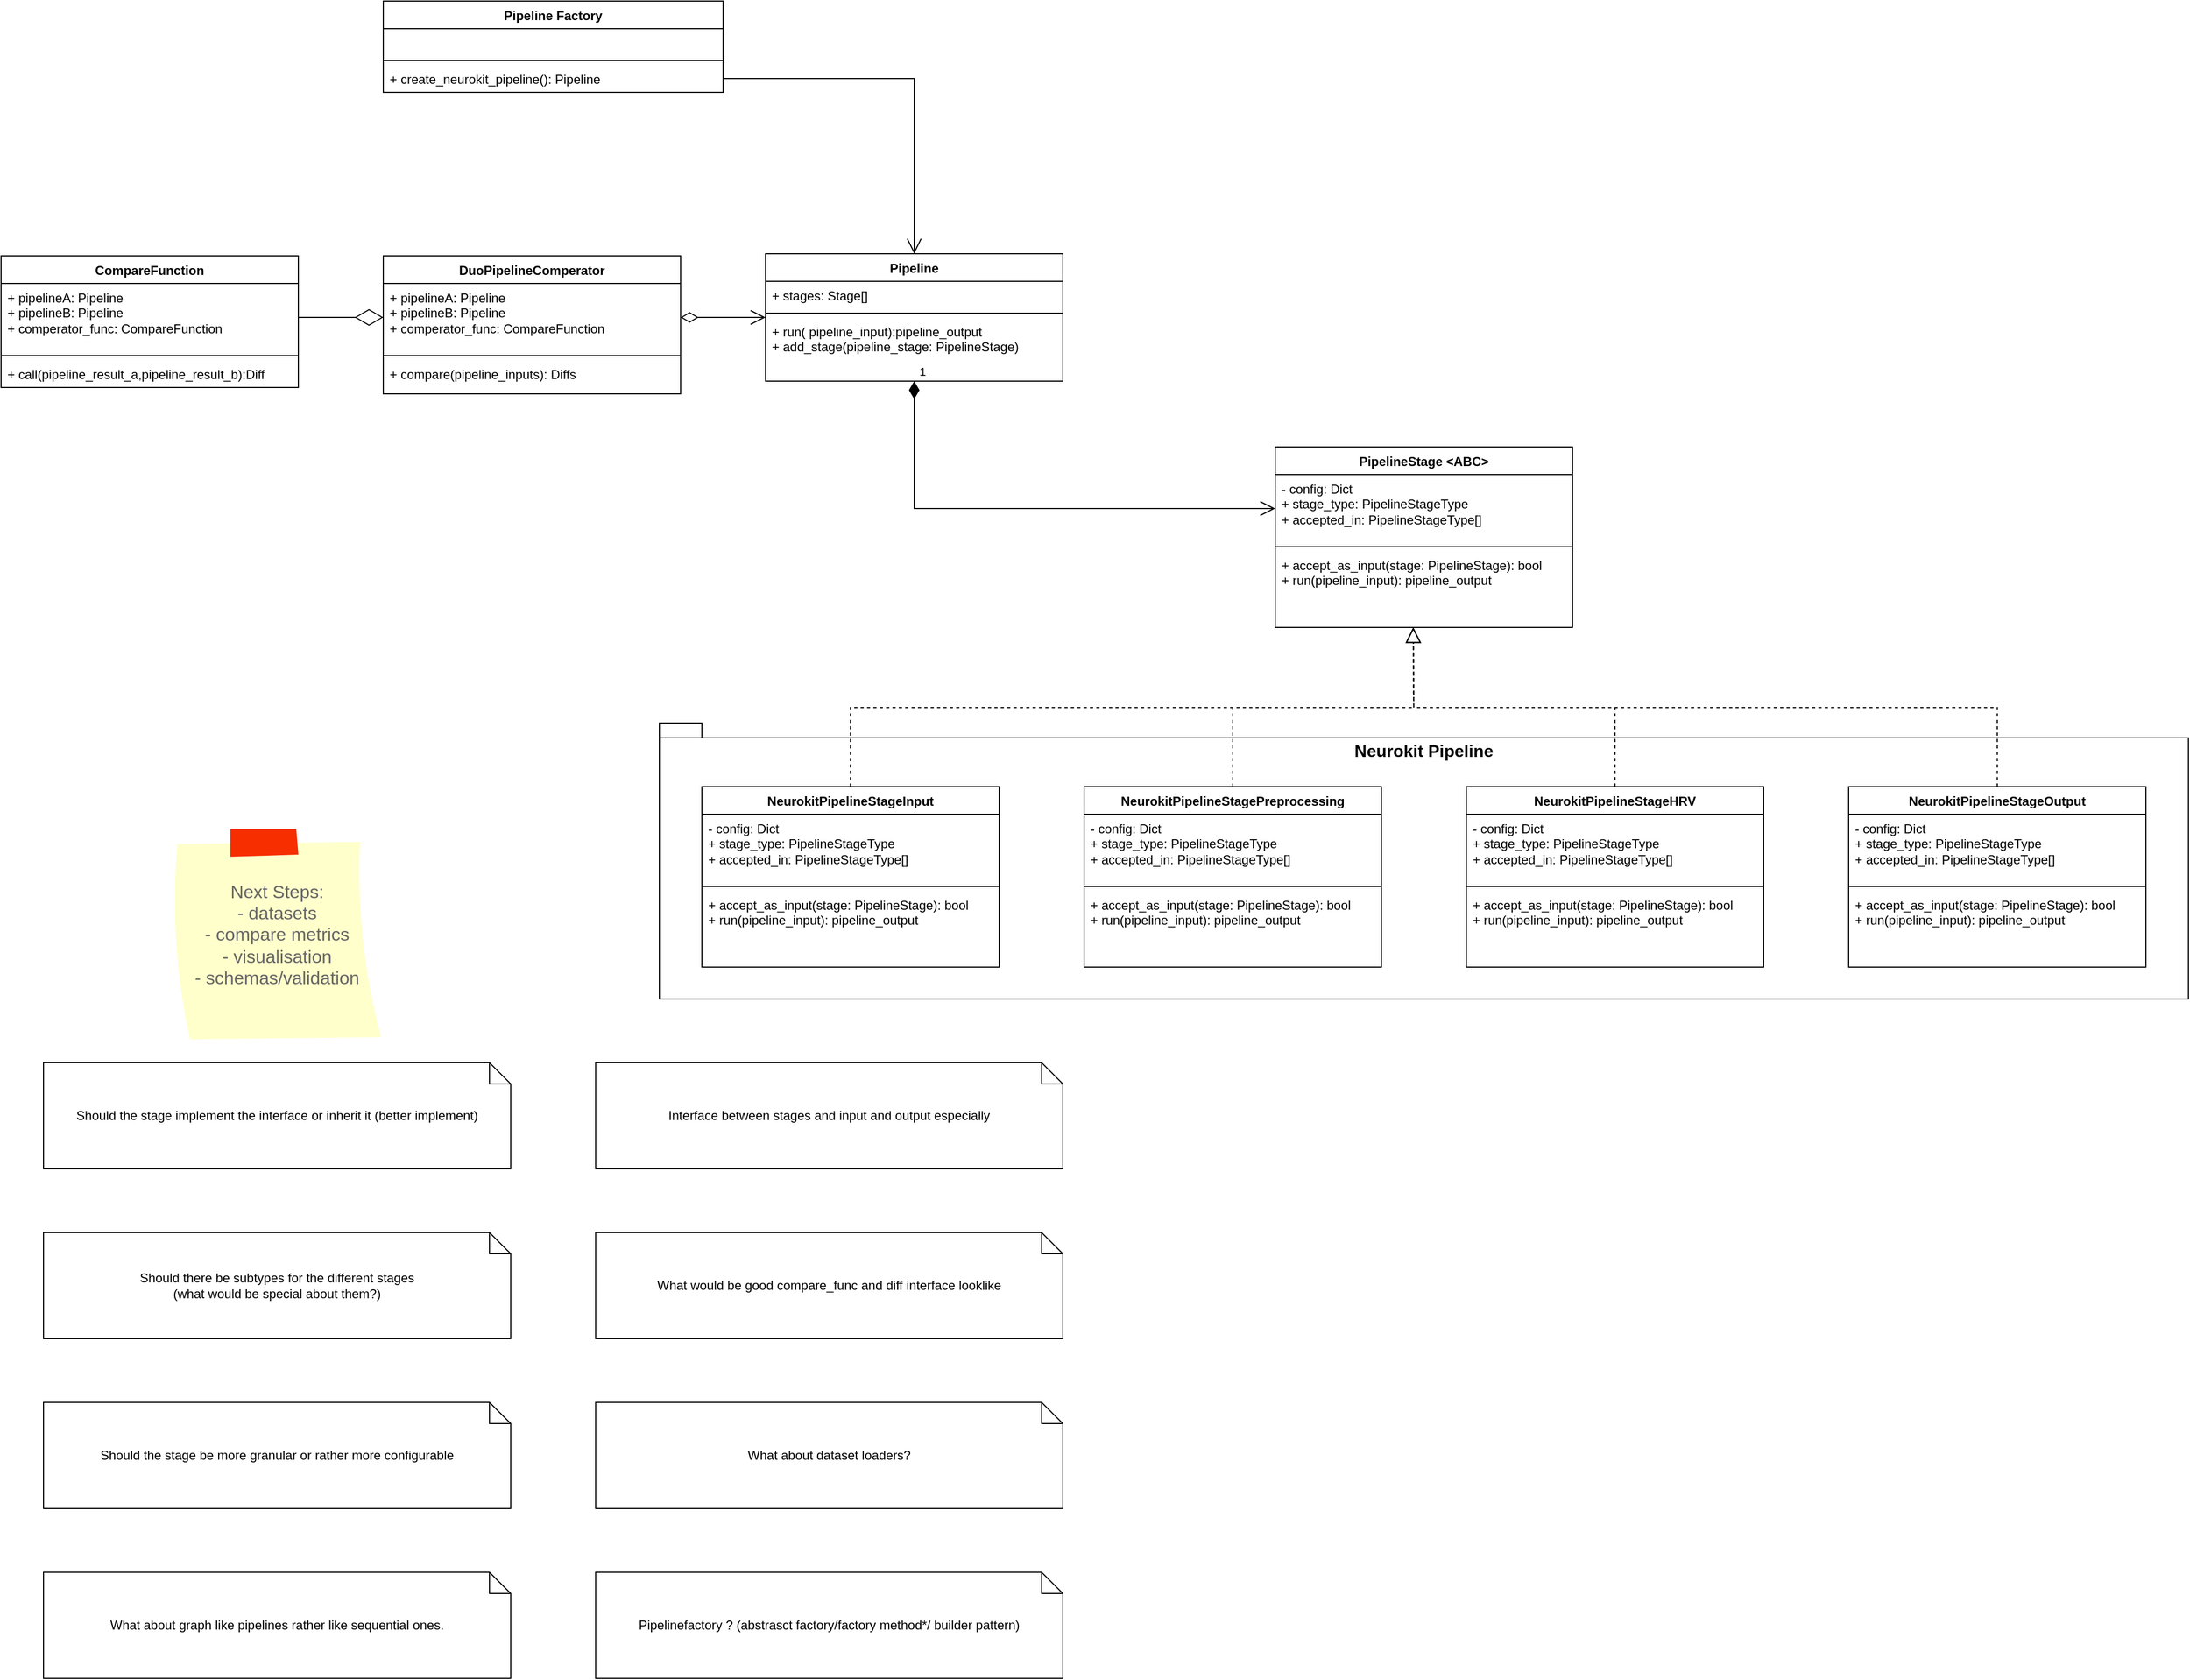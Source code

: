 <mxfile version="24.1.0" type="device">
  <diagram name="Seite-1" id="NvMbtAQP3LLSX39gMKkj">
    <mxGraphModel dx="2360" dy="4145" grid="1" gridSize="10" guides="1" tooltips="1" connect="1" arrows="1" fold="1" page="1" pageScale="1" pageWidth="1169" pageHeight="827" math="0" shadow="0">
      <root>
        <mxCell id="0" />
        <mxCell id="1" parent="0" />
        <mxCell id="HmK-YxYoy3cJAXOdfyjB-34" value="Neurokit Pipeline" style="shape=folder;fontStyle=1;spacingTop=10;tabWidth=40;tabHeight=14;tabPosition=left;html=1;whiteSpace=wrap;verticalAlign=top;fontSize=16;" vertex="1" parent="1">
          <mxGeometry x="660" y="720" width="1440" height="260" as="geometry" />
        </mxCell>
        <mxCell id="-8_PtPF5B7xSekpqXf4s-1" value="PipelineStage &amp;lt;ABC&amp;gt;" style="swimlane;fontStyle=1;align=center;verticalAlign=top;childLayout=stackLayout;horizontal=1;startSize=26;horizontalStack=0;resizeParent=1;resizeParentMax=0;resizeLast=0;collapsible=1;marginBottom=0;whiteSpace=wrap;html=1;" parent="1" vertex="1">
          <mxGeometry x="1240" y="460" width="280" height="170" as="geometry" />
        </mxCell>
        <mxCell id="-8_PtPF5B7xSekpqXf4s-2" value="- config: Dict&lt;div&gt;+ stage_type: PipelineStageType&lt;/div&gt;&lt;div&gt;+ accepted_in: PipelineStageType[]&lt;/div&gt;" style="text;strokeColor=none;fillColor=none;align=left;verticalAlign=top;spacingLeft=4;spacingRight=4;overflow=hidden;rotatable=0;points=[[0,0.5],[1,0.5]];portConstraint=eastwest;whiteSpace=wrap;html=1;" parent="-8_PtPF5B7xSekpqXf4s-1" vertex="1">
          <mxGeometry y="26" width="280" height="64" as="geometry" />
        </mxCell>
        <mxCell id="-8_PtPF5B7xSekpqXf4s-3" value="" style="line;strokeWidth=1;fillColor=none;align=left;verticalAlign=middle;spacingTop=-1;spacingLeft=3;spacingRight=3;rotatable=0;labelPosition=right;points=[];portConstraint=eastwest;strokeColor=inherit;" parent="-8_PtPF5B7xSekpqXf4s-1" vertex="1">
          <mxGeometry y="90" width="280" height="8" as="geometry" />
        </mxCell>
        <mxCell id="-8_PtPF5B7xSekpqXf4s-4" value="+ accept_as_input(stage: PipelineStage): bool&lt;div&gt;+ run(pipeline_input): pipeline_output&lt;/div&gt;" style="text;strokeColor=none;fillColor=none;align=left;verticalAlign=top;spacingLeft=4;spacingRight=4;overflow=hidden;rotatable=0;points=[[0,0.5],[1,0.5]];portConstraint=eastwest;whiteSpace=wrap;html=1;" parent="-8_PtPF5B7xSekpqXf4s-1" vertex="1">
          <mxGeometry y="98" width="280" height="72" as="geometry" />
        </mxCell>
        <mxCell id="-8_PtPF5B7xSekpqXf4s-5" value="Pipeline Factory" style="swimlane;fontStyle=1;align=center;verticalAlign=top;childLayout=stackLayout;horizontal=1;startSize=26;horizontalStack=0;resizeParent=1;resizeParentMax=0;resizeLast=0;collapsible=1;marginBottom=0;whiteSpace=wrap;html=1;" parent="1" vertex="1">
          <mxGeometry x="400" y="40" width="320" height="86" as="geometry" />
        </mxCell>
        <mxCell id="-8_PtPF5B7xSekpqXf4s-6" value="&amp;nbsp;" style="text;strokeColor=none;fillColor=none;align=left;verticalAlign=top;spacingLeft=4;spacingRight=4;overflow=hidden;rotatable=0;points=[[0,0.5],[1,0.5]];portConstraint=eastwest;whiteSpace=wrap;html=1;" parent="-8_PtPF5B7xSekpqXf4s-5" vertex="1">
          <mxGeometry y="26" width="320" height="26" as="geometry" />
        </mxCell>
        <mxCell id="-8_PtPF5B7xSekpqXf4s-7" value="" style="line;strokeWidth=1;fillColor=none;align=left;verticalAlign=middle;spacingTop=-1;spacingLeft=3;spacingRight=3;rotatable=0;labelPosition=right;points=[];portConstraint=eastwest;strokeColor=inherit;" parent="-8_PtPF5B7xSekpqXf4s-5" vertex="1">
          <mxGeometry y="52" width="320" height="8" as="geometry" />
        </mxCell>
        <mxCell id="-8_PtPF5B7xSekpqXf4s-8" value="+ create_neurokit_pipeline(): Pipeline" style="text;strokeColor=none;fillColor=none;align=left;verticalAlign=top;spacingLeft=4;spacingRight=4;overflow=hidden;rotatable=0;points=[[0,0.5],[1,0.5]];portConstraint=eastwest;whiteSpace=wrap;html=1;" parent="-8_PtPF5B7xSekpqXf4s-5" vertex="1">
          <mxGeometry y="60" width="320" height="26" as="geometry" />
        </mxCell>
        <mxCell id="-8_PtPF5B7xSekpqXf4s-9" value="Pipeline" style="swimlane;fontStyle=1;align=center;verticalAlign=top;childLayout=stackLayout;horizontal=1;startSize=26;horizontalStack=0;resizeParent=1;resizeParentMax=0;resizeLast=0;collapsible=1;marginBottom=0;whiteSpace=wrap;html=1;" parent="1" vertex="1">
          <mxGeometry x="760" y="278" width="280" height="120" as="geometry" />
        </mxCell>
        <mxCell id="-8_PtPF5B7xSekpqXf4s-10" value="+ stages: Stage[]" style="text;strokeColor=none;fillColor=none;align=left;verticalAlign=top;spacingLeft=4;spacingRight=4;overflow=hidden;rotatable=0;points=[[0,0.5],[1,0.5]];portConstraint=eastwest;whiteSpace=wrap;html=1;" parent="-8_PtPF5B7xSekpqXf4s-9" vertex="1">
          <mxGeometry y="26" width="280" height="26" as="geometry" />
        </mxCell>
        <mxCell id="-8_PtPF5B7xSekpqXf4s-11" value="" style="line;strokeWidth=1;fillColor=none;align=left;verticalAlign=middle;spacingTop=-1;spacingLeft=3;spacingRight=3;rotatable=0;labelPosition=right;points=[];portConstraint=eastwest;strokeColor=inherit;" parent="-8_PtPF5B7xSekpqXf4s-9" vertex="1">
          <mxGeometry y="52" width="280" height="8" as="geometry" />
        </mxCell>
        <mxCell id="-8_PtPF5B7xSekpqXf4s-12" value="+ run( pipeline_input):pipeline_output&lt;div&gt;+ add_stage(pipeline_stage: PipelineStage)&lt;/div&gt;" style="text;strokeColor=none;fillColor=none;align=left;verticalAlign=top;spacingLeft=4;spacingRight=4;overflow=hidden;rotatable=0;points=[[0,0.5],[1,0.5]];portConstraint=eastwest;whiteSpace=wrap;html=1;" parent="-8_PtPF5B7xSekpqXf4s-9" vertex="1">
          <mxGeometry y="60" width="280" height="60" as="geometry" />
        </mxCell>
        <mxCell id="HmK-YxYoy3cJAXOdfyjB-1" value="DuoPipelineComperator" style="swimlane;fontStyle=1;align=center;verticalAlign=top;childLayout=stackLayout;horizontal=1;startSize=26;horizontalStack=0;resizeParent=1;resizeParentMax=0;resizeLast=0;collapsible=1;marginBottom=0;whiteSpace=wrap;html=1;" vertex="1" parent="1">
          <mxGeometry x="400" y="280" width="280" height="130" as="geometry" />
        </mxCell>
        <mxCell id="HmK-YxYoy3cJAXOdfyjB-2" value="+ pipelineA: Pipeline&lt;div&gt;+ pipelineB&lt;span style=&quot;background-color: initial;&quot;&gt;: Pipeline&lt;/span&gt;&lt;/div&gt;&lt;div&gt;&lt;span style=&quot;background-color: initial;&quot;&gt;+ comperator_func: CompareFunction&lt;/span&gt;&lt;/div&gt;" style="text;strokeColor=none;fillColor=none;align=left;verticalAlign=top;spacingLeft=4;spacingRight=4;overflow=hidden;rotatable=0;points=[[0,0.5],[1,0.5]];portConstraint=eastwest;whiteSpace=wrap;html=1;" vertex="1" parent="HmK-YxYoy3cJAXOdfyjB-1">
          <mxGeometry y="26" width="280" height="64" as="geometry" />
        </mxCell>
        <mxCell id="HmK-YxYoy3cJAXOdfyjB-3" value="" style="line;strokeWidth=1;fillColor=none;align=left;verticalAlign=middle;spacingTop=-1;spacingLeft=3;spacingRight=3;rotatable=0;labelPosition=right;points=[];portConstraint=eastwest;strokeColor=inherit;" vertex="1" parent="HmK-YxYoy3cJAXOdfyjB-1">
          <mxGeometry y="90" width="280" height="8" as="geometry" />
        </mxCell>
        <mxCell id="HmK-YxYoy3cJAXOdfyjB-4" value="+ compare(pipeline_inputs): Diffs" style="text;strokeColor=none;fillColor=none;align=left;verticalAlign=top;spacingLeft=4;spacingRight=4;overflow=hidden;rotatable=0;points=[[0,0.5],[1,0.5]];portConstraint=eastwest;whiteSpace=wrap;html=1;" vertex="1" parent="HmK-YxYoy3cJAXOdfyjB-1">
          <mxGeometry y="98" width="280" height="32" as="geometry" />
        </mxCell>
        <mxCell id="HmK-YxYoy3cJAXOdfyjB-5" value="CompareFunction" style="swimlane;fontStyle=1;align=center;verticalAlign=top;childLayout=stackLayout;horizontal=1;startSize=26;horizontalStack=0;resizeParent=1;resizeParentMax=0;resizeLast=0;collapsible=1;marginBottom=0;whiteSpace=wrap;html=1;" vertex="1" parent="1">
          <mxGeometry x="40" y="280" width="280" height="124" as="geometry" />
        </mxCell>
        <mxCell id="HmK-YxYoy3cJAXOdfyjB-6" value="+ pipelineA: Pipeline&lt;div&gt;+ pipelineB&lt;span style=&quot;background-color: initial;&quot;&gt;: Pipeline&lt;/span&gt;&lt;/div&gt;&lt;div&gt;&lt;span style=&quot;background-color: initial;&quot;&gt;+ comperator_func: CompareFunction&lt;/span&gt;&lt;/div&gt;" style="text;strokeColor=none;fillColor=none;align=left;verticalAlign=top;spacingLeft=4;spacingRight=4;overflow=hidden;rotatable=0;points=[[0,0.5],[1,0.5]];portConstraint=eastwest;whiteSpace=wrap;html=1;" vertex="1" parent="HmK-YxYoy3cJAXOdfyjB-5">
          <mxGeometry y="26" width="280" height="64" as="geometry" />
        </mxCell>
        <mxCell id="HmK-YxYoy3cJAXOdfyjB-7" value="" style="line;strokeWidth=1;fillColor=none;align=left;verticalAlign=middle;spacingTop=-1;spacingLeft=3;spacingRight=3;rotatable=0;labelPosition=right;points=[];portConstraint=eastwest;strokeColor=inherit;" vertex="1" parent="HmK-YxYoy3cJAXOdfyjB-5">
          <mxGeometry y="90" width="280" height="8" as="geometry" />
        </mxCell>
        <mxCell id="HmK-YxYoy3cJAXOdfyjB-8" value="+ call(pipeline_result_a,pipeline_result_b):Diff" style="text;strokeColor=none;fillColor=none;align=left;verticalAlign=top;spacingLeft=4;spacingRight=4;overflow=hidden;rotatable=0;points=[[0,0.5],[1,0.5]];portConstraint=eastwest;whiteSpace=wrap;html=1;" vertex="1" parent="HmK-YxYoy3cJAXOdfyjB-5">
          <mxGeometry y="98" width="280" height="26" as="geometry" />
        </mxCell>
        <mxCell id="HmK-YxYoy3cJAXOdfyjB-10" value="1" style="endArrow=open;html=1;endSize=12;startArrow=diamondThin;startSize=14;startFill=1;edgeStyle=orthogonalEdgeStyle;align=left;verticalAlign=bottom;rounded=0;entryX=0;entryY=0.5;entryDx=0;entryDy=0;exitX=0.5;exitY=1.001;exitDx=0;exitDy=0;exitPerimeter=0;" edge="1" parent="1" source="-8_PtPF5B7xSekpqXf4s-12" target="-8_PtPF5B7xSekpqXf4s-2">
          <mxGeometry x="-1" y="3" relative="1" as="geometry">
            <mxPoint x="860" y="380" as="sourcePoint" />
            <mxPoint x="971.24" y="497.34" as="targetPoint" />
          </mxGeometry>
        </mxCell>
        <mxCell id="HmK-YxYoy3cJAXOdfyjB-14" value="" style="endArrow=open;endFill=1;endSize=12;html=1;rounded=0;exitX=1;exitY=0.5;exitDx=0;exitDy=0;entryX=0.5;entryY=0;entryDx=0;entryDy=0;edgeStyle=orthogonalEdgeStyle;" edge="1" parent="1" source="-8_PtPF5B7xSekpqXf4s-8" target="-8_PtPF5B7xSekpqXf4s-9">
          <mxGeometry width="160" relative="1" as="geometry">
            <mxPoint x="570" y="230" as="sourcePoint" />
            <mxPoint x="730" y="230" as="targetPoint" />
          </mxGeometry>
        </mxCell>
        <mxCell id="HmK-YxYoy3cJAXOdfyjB-16" value="" style="endArrow=open;html=1;endSize=12;startArrow=diamondThin;startSize=14;startFill=0;edgeStyle=orthogonalEdgeStyle;align=left;verticalAlign=bottom;rounded=0;entryX=0;entryY=0.5;entryDx=0;entryDy=0;exitX=1;exitY=0.5;exitDx=0;exitDy=0;" edge="1" parent="1" source="HmK-YxYoy3cJAXOdfyjB-2" target="-8_PtPF5B7xSekpqXf4s-9">
          <mxGeometry x="-1" y="3" relative="1" as="geometry">
            <mxPoint x="550" y="190" as="sourcePoint" />
            <mxPoint x="710" y="190" as="targetPoint" />
          </mxGeometry>
        </mxCell>
        <mxCell id="HmK-YxYoy3cJAXOdfyjB-17" value="" style="endArrow=diamondThin;endFill=0;endSize=24;html=1;rounded=0;entryX=0;entryY=0.5;entryDx=0;entryDy=0;exitX=1;exitY=0.5;exitDx=0;exitDy=0;edgeStyle=orthogonalEdgeStyle;" edge="1" parent="1" source="HmK-YxYoy3cJAXOdfyjB-6" target="HmK-YxYoy3cJAXOdfyjB-2">
          <mxGeometry width="160" relative="1" as="geometry">
            <mxPoint x="330" y="210" as="sourcePoint" />
            <mxPoint x="490" y="210" as="targetPoint" />
          </mxGeometry>
        </mxCell>
        <mxCell id="HmK-YxYoy3cJAXOdfyjB-18" value="NeurokitPipelineStageInput" style="swimlane;fontStyle=1;align=center;verticalAlign=top;childLayout=stackLayout;horizontal=1;startSize=26;horizontalStack=0;resizeParent=1;resizeParentMax=0;resizeLast=0;collapsible=1;marginBottom=0;whiteSpace=wrap;html=1;" vertex="1" parent="1">
          <mxGeometry x="700" y="780" width="280" height="170" as="geometry" />
        </mxCell>
        <mxCell id="HmK-YxYoy3cJAXOdfyjB-19" value="- config: Dict&lt;div&gt;+ stage_type: PipelineStageType&lt;/div&gt;&lt;div&gt;+ accepted_in: PipelineStageType[]&lt;/div&gt;" style="text;strokeColor=none;fillColor=none;align=left;verticalAlign=top;spacingLeft=4;spacingRight=4;overflow=hidden;rotatable=0;points=[[0,0.5],[1,0.5]];portConstraint=eastwest;whiteSpace=wrap;html=1;" vertex="1" parent="HmK-YxYoy3cJAXOdfyjB-18">
          <mxGeometry y="26" width="280" height="64" as="geometry" />
        </mxCell>
        <mxCell id="HmK-YxYoy3cJAXOdfyjB-20" value="" style="line;strokeWidth=1;fillColor=none;align=left;verticalAlign=middle;spacingTop=-1;spacingLeft=3;spacingRight=3;rotatable=0;labelPosition=right;points=[];portConstraint=eastwest;strokeColor=inherit;" vertex="1" parent="HmK-YxYoy3cJAXOdfyjB-18">
          <mxGeometry y="90" width="280" height="8" as="geometry" />
        </mxCell>
        <mxCell id="HmK-YxYoy3cJAXOdfyjB-21" value="+ accept_as_input(stage: PipelineStage): bool&lt;div&gt;+ run(pipeline_input): pipeline_output&lt;/div&gt;" style="text;strokeColor=none;fillColor=none;align=left;verticalAlign=top;spacingLeft=4;spacingRight=4;overflow=hidden;rotatable=0;points=[[0,0.5],[1,0.5]];portConstraint=eastwest;whiteSpace=wrap;html=1;" vertex="1" parent="HmK-YxYoy3cJAXOdfyjB-18">
          <mxGeometry y="98" width="280" height="72" as="geometry" />
        </mxCell>
        <mxCell id="HmK-YxYoy3cJAXOdfyjB-22" value="NeurokitPipelineStageOutput" style="swimlane;fontStyle=1;align=center;verticalAlign=top;childLayout=stackLayout;horizontal=1;startSize=26;horizontalStack=0;resizeParent=1;resizeParentMax=0;resizeLast=0;collapsible=1;marginBottom=0;whiteSpace=wrap;html=1;" vertex="1" parent="1">
          <mxGeometry x="1780" y="780" width="280" height="170" as="geometry" />
        </mxCell>
        <mxCell id="HmK-YxYoy3cJAXOdfyjB-23" value="- config: Dict&lt;div&gt;+ stage_type: PipelineStageType&lt;/div&gt;&lt;div&gt;+ accepted_in: PipelineStageType[]&lt;/div&gt;" style="text;strokeColor=none;fillColor=none;align=left;verticalAlign=top;spacingLeft=4;spacingRight=4;overflow=hidden;rotatable=0;points=[[0,0.5],[1,0.5]];portConstraint=eastwest;whiteSpace=wrap;html=1;" vertex="1" parent="HmK-YxYoy3cJAXOdfyjB-22">
          <mxGeometry y="26" width="280" height="64" as="geometry" />
        </mxCell>
        <mxCell id="HmK-YxYoy3cJAXOdfyjB-24" value="" style="line;strokeWidth=1;fillColor=none;align=left;verticalAlign=middle;spacingTop=-1;spacingLeft=3;spacingRight=3;rotatable=0;labelPosition=right;points=[];portConstraint=eastwest;strokeColor=inherit;" vertex="1" parent="HmK-YxYoy3cJAXOdfyjB-22">
          <mxGeometry y="90" width="280" height="8" as="geometry" />
        </mxCell>
        <mxCell id="HmK-YxYoy3cJAXOdfyjB-25" value="+ accept_as_input(stage: PipelineStage): bool&lt;div&gt;+ run(pipeline_input): pipeline_output&lt;/div&gt;" style="text;strokeColor=none;fillColor=none;align=left;verticalAlign=top;spacingLeft=4;spacingRight=4;overflow=hidden;rotatable=0;points=[[0,0.5],[1,0.5]];portConstraint=eastwest;whiteSpace=wrap;html=1;" vertex="1" parent="HmK-YxYoy3cJAXOdfyjB-22">
          <mxGeometry y="98" width="280" height="72" as="geometry" />
        </mxCell>
        <mxCell id="HmK-YxYoy3cJAXOdfyjB-26" value="NeurokitPipelineStagePreprocessing" style="swimlane;fontStyle=1;align=center;verticalAlign=top;childLayout=stackLayout;horizontal=1;startSize=26;horizontalStack=0;resizeParent=1;resizeParentMax=0;resizeLast=0;collapsible=1;marginBottom=0;whiteSpace=wrap;html=1;" vertex="1" parent="1">
          <mxGeometry x="1060" y="780" width="280" height="170" as="geometry" />
        </mxCell>
        <mxCell id="HmK-YxYoy3cJAXOdfyjB-27" value="- config: Dict&lt;div&gt;+ stage_type: PipelineStageType&lt;/div&gt;&lt;div&gt;+ accepted_in: PipelineStageType[]&lt;/div&gt;" style="text;strokeColor=none;fillColor=none;align=left;verticalAlign=top;spacingLeft=4;spacingRight=4;overflow=hidden;rotatable=0;points=[[0,0.5],[1,0.5]];portConstraint=eastwest;whiteSpace=wrap;html=1;" vertex="1" parent="HmK-YxYoy3cJAXOdfyjB-26">
          <mxGeometry y="26" width="280" height="64" as="geometry" />
        </mxCell>
        <mxCell id="HmK-YxYoy3cJAXOdfyjB-28" value="" style="line;strokeWidth=1;fillColor=none;align=left;verticalAlign=middle;spacingTop=-1;spacingLeft=3;spacingRight=3;rotatable=0;labelPosition=right;points=[];portConstraint=eastwest;strokeColor=inherit;" vertex="1" parent="HmK-YxYoy3cJAXOdfyjB-26">
          <mxGeometry y="90" width="280" height="8" as="geometry" />
        </mxCell>
        <mxCell id="HmK-YxYoy3cJAXOdfyjB-29" value="+ accept_as_input(stage: PipelineStage): bool&lt;div&gt;+ run(pipeline_input): pipeline_output&lt;/div&gt;" style="text;strokeColor=none;fillColor=none;align=left;verticalAlign=top;spacingLeft=4;spacingRight=4;overflow=hidden;rotatable=0;points=[[0,0.5],[1,0.5]];portConstraint=eastwest;whiteSpace=wrap;html=1;" vertex="1" parent="HmK-YxYoy3cJAXOdfyjB-26">
          <mxGeometry y="98" width="280" height="72" as="geometry" />
        </mxCell>
        <mxCell id="HmK-YxYoy3cJAXOdfyjB-30" value="NeurokitPipelineStageHRV" style="swimlane;fontStyle=1;align=center;verticalAlign=top;childLayout=stackLayout;horizontal=1;startSize=26;horizontalStack=0;resizeParent=1;resizeParentMax=0;resizeLast=0;collapsible=1;marginBottom=0;whiteSpace=wrap;html=1;" vertex="1" parent="1">
          <mxGeometry x="1420" y="780" width="280" height="170" as="geometry" />
        </mxCell>
        <mxCell id="HmK-YxYoy3cJAXOdfyjB-31" value="- config: Dict&lt;div&gt;+ stage_type: PipelineStageType&lt;/div&gt;&lt;div&gt;+ accepted_in: PipelineStageType[]&lt;/div&gt;" style="text;strokeColor=none;fillColor=none;align=left;verticalAlign=top;spacingLeft=4;spacingRight=4;overflow=hidden;rotatable=0;points=[[0,0.5],[1,0.5]];portConstraint=eastwest;whiteSpace=wrap;html=1;" vertex="1" parent="HmK-YxYoy3cJAXOdfyjB-30">
          <mxGeometry y="26" width="280" height="64" as="geometry" />
        </mxCell>
        <mxCell id="HmK-YxYoy3cJAXOdfyjB-32" value="" style="line;strokeWidth=1;fillColor=none;align=left;verticalAlign=middle;spacingTop=-1;spacingLeft=3;spacingRight=3;rotatable=0;labelPosition=right;points=[];portConstraint=eastwest;strokeColor=inherit;" vertex="1" parent="HmK-YxYoy3cJAXOdfyjB-30">
          <mxGeometry y="90" width="280" height="8" as="geometry" />
        </mxCell>
        <mxCell id="HmK-YxYoy3cJAXOdfyjB-33" value="+ accept_as_input(stage: PipelineStage): bool&lt;div&gt;+ run(pipeline_input): pipeline_output&lt;/div&gt;" style="text;strokeColor=none;fillColor=none;align=left;verticalAlign=top;spacingLeft=4;spacingRight=4;overflow=hidden;rotatable=0;points=[[0,0.5],[1,0.5]];portConstraint=eastwest;whiteSpace=wrap;html=1;" vertex="1" parent="HmK-YxYoy3cJAXOdfyjB-30">
          <mxGeometry y="98" width="280" height="72" as="geometry" />
        </mxCell>
        <mxCell id="HmK-YxYoy3cJAXOdfyjB-36" value="" style="endArrow=block;dashed=1;endFill=0;endSize=12;html=1;rounded=0;exitX=0.5;exitY=0;exitDx=0;exitDy=0;edgeStyle=orthogonalEdgeStyle;" edge="1" parent="1" source="HmK-YxYoy3cJAXOdfyjB-26">
          <mxGeometry width="160" relative="1" as="geometry">
            <mxPoint x="1210" y="630" as="sourcePoint" />
            <mxPoint x="1370" y="630" as="targetPoint" />
          </mxGeometry>
        </mxCell>
        <mxCell id="HmK-YxYoy3cJAXOdfyjB-37" value="" style="endArrow=block;dashed=1;endFill=0;endSize=12;html=1;rounded=0;exitX=0.5;exitY=0;exitDx=0;exitDy=0;edgeStyle=orthogonalEdgeStyle;" edge="1" parent="1" source="HmK-YxYoy3cJAXOdfyjB-30">
          <mxGeometry width="160" relative="1" as="geometry">
            <mxPoint x="1210" y="790" as="sourcePoint" />
            <mxPoint x="1370" y="630" as="targetPoint" />
          </mxGeometry>
        </mxCell>
        <mxCell id="HmK-YxYoy3cJAXOdfyjB-38" value="" style="endArrow=block;dashed=1;endFill=0;endSize=12;html=1;rounded=0;exitX=0.5;exitY=0;exitDx=0;exitDy=0;edgeStyle=orthogonalEdgeStyle;" edge="1" parent="1" source="HmK-YxYoy3cJAXOdfyjB-22">
          <mxGeometry width="160" relative="1" as="geometry">
            <mxPoint x="1570" y="790" as="sourcePoint" />
            <mxPoint x="1370" y="630" as="targetPoint" />
          </mxGeometry>
        </mxCell>
        <mxCell id="HmK-YxYoy3cJAXOdfyjB-39" value="" style="endArrow=block;dashed=1;endFill=0;endSize=12;html=1;rounded=0;exitX=0.5;exitY=0;exitDx=0;exitDy=0;edgeStyle=orthogonalEdgeStyle;" edge="1" parent="1" source="HmK-YxYoy3cJAXOdfyjB-18">
          <mxGeometry width="160" relative="1" as="geometry">
            <mxPoint x="1210" y="790" as="sourcePoint" />
            <mxPoint x="1370" y="630" as="targetPoint" />
          </mxGeometry>
        </mxCell>
        <mxCell id="HmK-YxYoy3cJAXOdfyjB-40" value="Should the stage implement the interface or inherit it (better implement)" style="shape=note;size=20;whiteSpace=wrap;html=1;" vertex="1" parent="1">
          <mxGeometry x="80" y="1040" width="440" height="100" as="geometry" />
        </mxCell>
        <mxCell id="HmK-YxYoy3cJAXOdfyjB-41" value="Should there be subtypes for the different stages&lt;br&gt;(what would be special about them?)" style="shape=note;size=20;whiteSpace=wrap;html=1;" vertex="1" parent="1">
          <mxGeometry x="80" y="1200" width="440" height="100" as="geometry" />
        </mxCell>
        <mxCell id="HmK-YxYoy3cJAXOdfyjB-42" value="Should the stage be more granular or rather more configurable" style="shape=note;size=20;whiteSpace=wrap;html=1;" vertex="1" parent="1">
          <mxGeometry x="80" y="1360" width="440" height="100" as="geometry" />
        </mxCell>
        <mxCell id="HmK-YxYoy3cJAXOdfyjB-43" value="What about graph like pipelines rather like sequential ones." style="shape=note;size=20;whiteSpace=wrap;html=1;" vertex="1" parent="1">
          <mxGeometry x="80" y="1520" width="440" height="100" as="geometry" />
        </mxCell>
        <mxCell id="HmK-YxYoy3cJAXOdfyjB-44" value="What would be good compare_func and diff interface looklike" style="shape=note;size=20;whiteSpace=wrap;html=1;" vertex="1" parent="1">
          <mxGeometry x="600" y="1200" width="440" height="100" as="geometry" />
        </mxCell>
        <mxCell id="HmK-YxYoy3cJAXOdfyjB-45" value="What about dataset loaders?" style="shape=note;size=20;whiteSpace=wrap;html=1;" vertex="1" parent="1">
          <mxGeometry x="600" y="1360" width="440" height="100" as="geometry" />
        </mxCell>
        <mxCell id="HmK-YxYoy3cJAXOdfyjB-46" value="Pipelinefactory ? (abstrasct factory/factory method*/ builder pattern)" style="shape=note;size=20;whiteSpace=wrap;html=1;" vertex="1" parent="1">
          <mxGeometry x="600" y="1520" width="440" height="100" as="geometry" />
        </mxCell>
        <mxCell id="HmK-YxYoy3cJAXOdfyjB-47" value="Interface between stages and input and output especially" style="shape=note;size=20;whiteSpace=wrap;html=1;" vertex="1" parent="1">
          <mxGeometry x="600" y="1040" width="440" height="100" as="geometry" />
        </mxCell>
        <mxCell id="HmK-YxYoy3cJAXOdfyjB-48" value="Next Steps:&lt;br&gt;- datasets&lt;div&gt;- compare metrics&lt;/div&gt;&lt;div&gt;- visualisation&lt;/div&gt;&lt;div&gt;- schemas/validation&lt;/div&gt;" style="strokeWidth=1;shadow=0;dashed=0;align=center;html=1;shape=mxgraph.mockup.text.stickyNote2;fontColor=#666666;mainText=;fontSize=17;whiteSpace=wrap;fillColor=#ffffcc;strokeColor=#F62E00;" vertex="1" parent="1">
          <mxGeometry x="200" y="820" width="200" height="200" as="geometry" />
        </mxCell>
      </root>
    </mxGraphModel>
  </diagram>
</mxfile>
